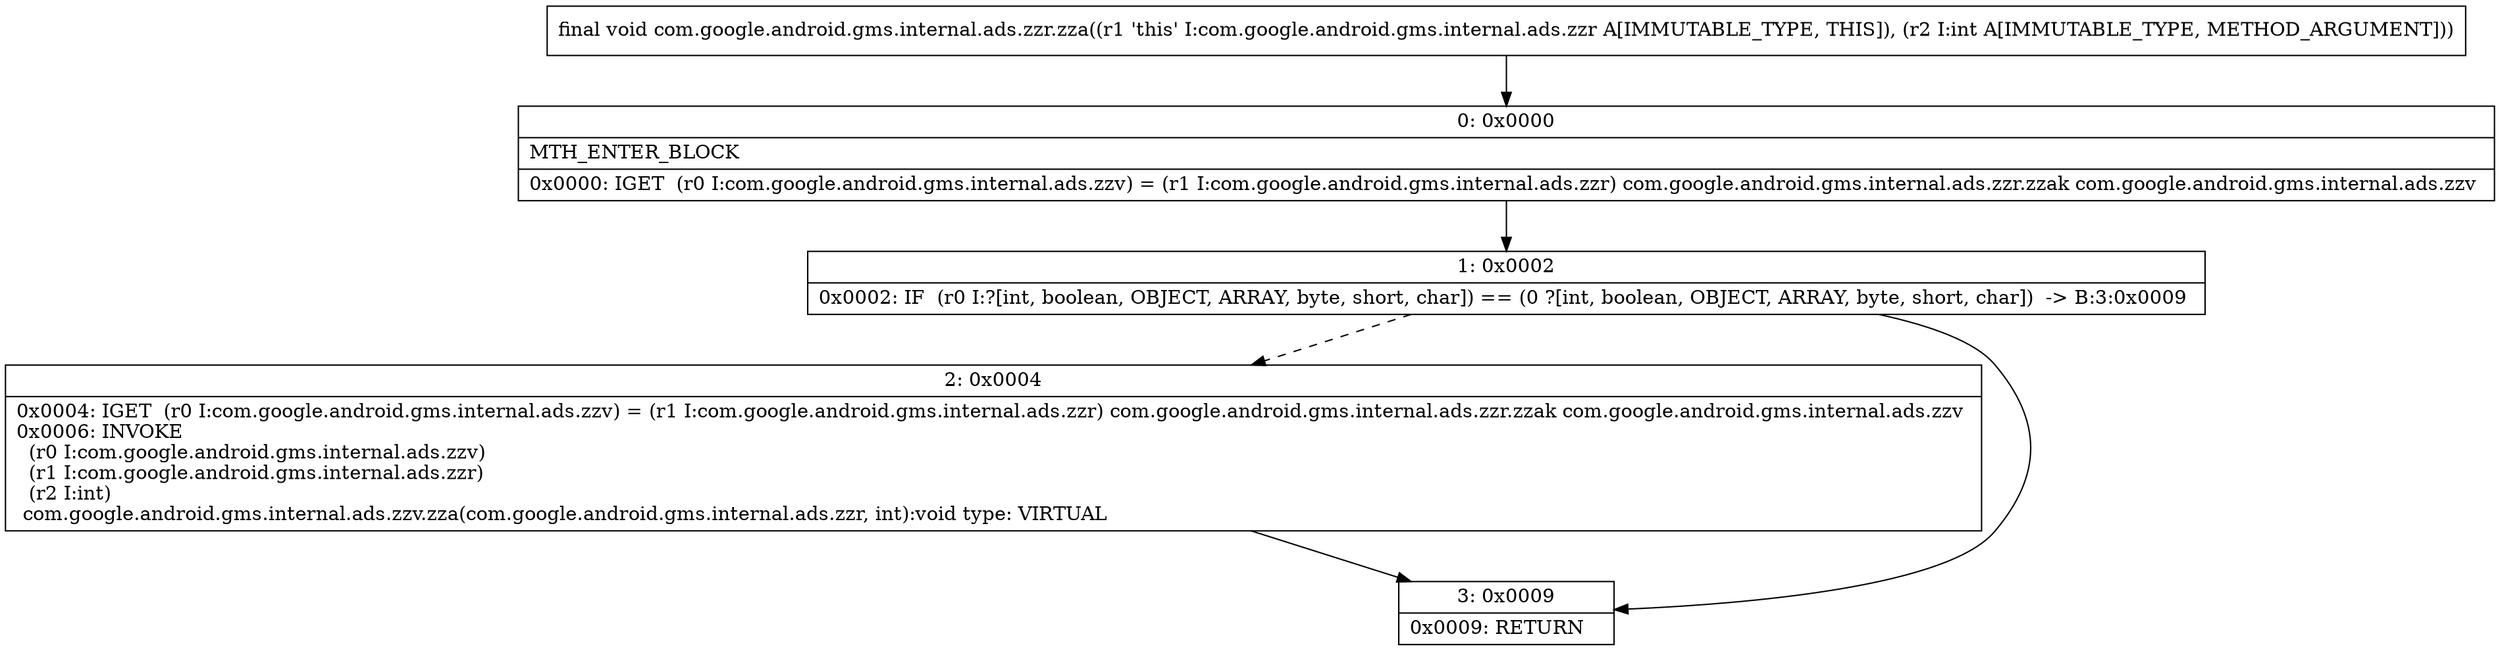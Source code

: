 digraph "CFG forcom.google.android.gms.internal.ads.zzr.zza(I)V" {
Node_0 [shape=record,label="{0\:\ 0x0000|MTH_ENTER_BLOCK\l|0x0000: IGET  (r0 I:com.google.android.gms.internal.ads.zzv) = (r1 I:com.google.android.gms.internal.ads.zzr) com.google.android.gms.internal.ads.zzr.zzak com.google.android.gms.internal.ads.zzv \l}"];
Node_1 [shape=record,label="{1\:\ 0x0002|0x0002: IF  (r0 I:?[int, boolean, OBJECT, ARRAY, byte, short, char]) == (0 ?[int, boolean, OBJECT, ARRAY, byte, short, char])  \-\> B:3:0x0009 \l}"];
Node_2 [shape=record,label="{2\:\ 0x0004|0x0004: IGET  (r0 I:com.google.android.gms.internal.ads.zzv) = (r1 I:com.google.android.gms.internal.ads.zzr) com.google.android.gms.internal.ads.zzr.zzak com.google.android.gms.internal.ads.zzv \l0x0006: INVOKE  \l  (r0 I:com.google.android.gms.internal.ads.zzv)\l  (r1 I:com.google.android.gms.internal.ads.zzr)\l  (r2 I:int)\l com.google.android.gms.internal.ads.zzv.zza(com.google.android.gms.internal.ads.zzr, int):void type: VIRTUAL \l}"];
Node_3 [shape=record,label="{3\:\ 0x0009|0x0009: RETURN   \l}"];
MethodNode[shape=record,label="{final void com.google.android.gms.internal.ads.zzr.zza((r1 'this' I:com.google.android.gms.internal.ads.zzr A[IMMUTABLE_TYPE, THIS]), (r2 I:int A[IMMUTABLE_TYPE, METHOD_ARGUMENT])) }"];
MethodNode -> Node_0;
Node_0 -> Node_1;
Node_1 -> Node_2[style=dashed];
Node_1 -> Node_3;
Node_2 -> Node_3;
}

